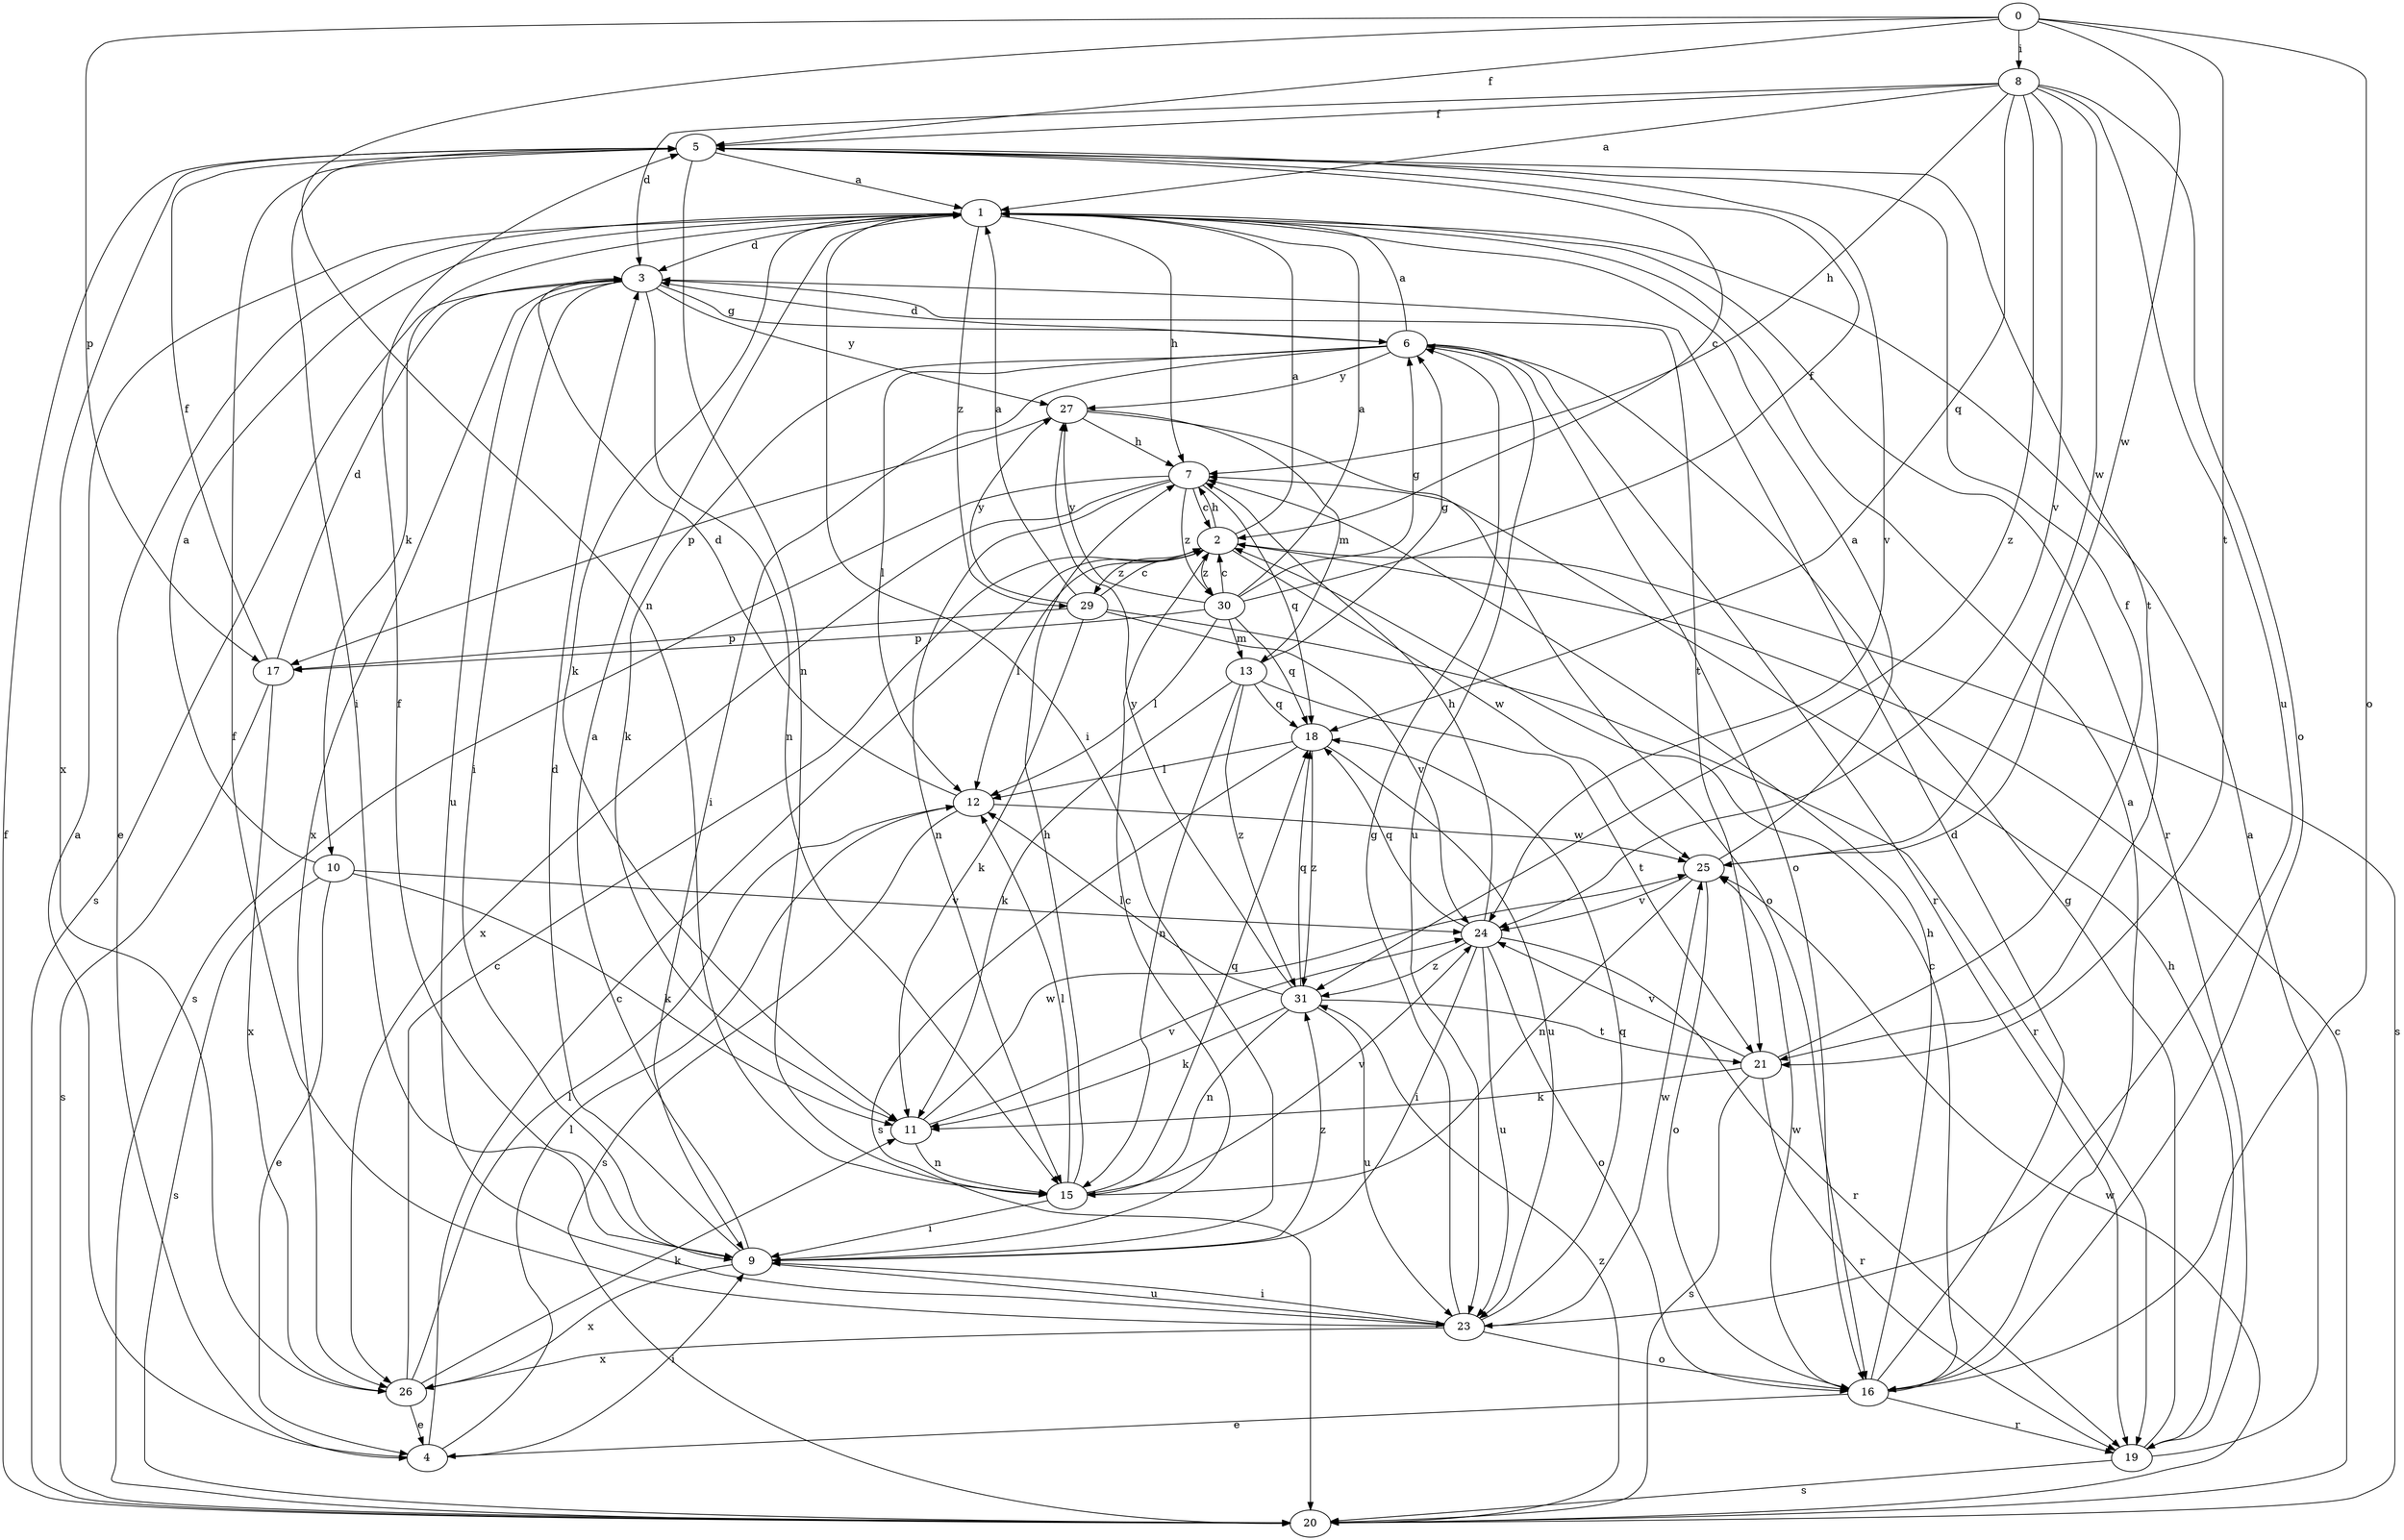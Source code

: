 strict digraph  {
0;
1;
2;
3;
4;
5;
6;
7;
8;
9;
10;
11;
12;
13;
15;
16;
17;
18;
19;
20;
21;
23;
24;
25;
26;
27;
29;
30;
31;
0 -> 5  [label=f];
0 -> 8  [label=i];
0 -> 15  [label=n];
0 -> 16  [label=o];
0 -> 17  [label=p];
0 -> 21  [label=t];
0 -> 25  [label=w];
1 -> 3  [label=d];
1 -> 4  [label=e];
1 -> 7  [label=h];
1 -> 9  [label=i];
1 -> 10  [label=k];
1 -> 11  [label=k];
1 -> 19  [label=r];
1 -> 29  [label=z];
2 -> 1  [label=a];
2 -> 7  [label=h];
2 -> 12  [label=l];
2 -> 20  [label=s];
2 -> 25  [label=w];
2 -> 29  [label=z];
2 -> 30  [label=z];
3 -> 6  [label=g];
3 -> 9  [label=i];
3 -> 15  [label=n];
3 -> 20  [label=s];
3 -> 21  [label=t];
3 -> 23  [label=u];
3 -> 26  [label=x];
3 -> 27  [label=y];
4 -> 1  [label=a];
4 -> 2  [label=c];
4 -> 9  [label=i];
4 -> 12  [label=l];
5 -> 1  [label=a];
5 -> 2  [label=c];
5 -> 9  [label=i];
5 -> 15  [label=n];
5 -> 21  [label=t];
5 -> 24  [label=v];
5 -> 26  [label=x];
6 -> 1  [label=a];
6 -> 3  [label=d];
6 -> 9  [label=i];
6 -> 11  [label=k];
6 -> 12  [label=l];
6 -> 16  [label=o];
6 -> 19  [label=r];
6 -> 23  [label=u];
6 -> 27  [label=y];
7 -> 2  [label=c];
7 -> 15  [label=n];
7 -> 18  [label=q];
7 -> 20  [label=s];
7 -> 26  [label=x];
7 -> 30  [label=z];
8 -> 1  [label=a];
8 -> 3  [label=d];
8 -> 5  [label=f];
8 -> 7  [label=h];
8 -> 16  [label=o];
8 -> 18  [label=q];
8 -> 23  [label=u];
8 -> 24  [label=v];
8 -> 25  [label=w];
8 -> 31  [label=z];
9 -> 1  [label=a];
9 -> 2  [label=c];
9 -> 3  [label=d];
9 -> 5  [label=f];
9 -> 23  [label=u];
9 -> 26  [label=x];
9 -> 31  [label=z];
10 -> 1  [label=a];
10 -> 4  [label=e];
10 -> 11  [label=k];
10 -> 20  [label=s];
10 -> 24  [label=v];
11 -> 15  [label=n];
11 -> 24  [label=v];
11 -> 25  [label=w];
12 -> 3  [label=d];
12 -> 20  [label=s];
12 -> 25  [label=w];
13 -> 6  [label=g];
13 -> 11  [label=k];
13 -> 15  [label=n];
13 -> 18  [label=q];
13 -> 21  [label=t];
13 -> 31  [label=z];
15 -> 7  [label=h];
15 -> 9  [label=i];
15 -> 12  [label=l];
15 -> 18  [label=q];
15 -> 24  [label=v];
16 -> 1  [label=a];
16 -> 2  [label=c];
16 -> 3  [label=d];
16 -> 4  [label=e];
16 -> 7  [label=h];
16 -> 19  [label=r];
16 -> 25  [label=w];
17 -> 3  [label=d];
17 -> 5  [label=f];
17 -> 20  [label=s];
17 -> 26  [label=x];
18 -> 12  [label=l];
18 -> 20  [label=s];
18 -> 23  [label=u];
18 -> 31  [label=z];
19 -> 1  [label=a];
19 -> 6  [label=g];
19 -> 7  [label=h];
19 -> 20  [label=s];
20 -> 2  [label=c];
20 -> 5  [label=f];
20 -> 25  [label=w];
20 -> 31  [label=z];
21 -> 5  [label=f];
21 -> 11  [label=k];
21 -> 19  [label=r];
21 -> 20  [label=s];
21 -> 24  [label=v];
23 -> 5  [label=f];
23 -> 6  [label=g];
23 -> 9  [label=i];
23 -> 16  [label=o];
23 -> 18  [label=q];
23 -> 25  [label=w];
23 -> 26  [label=x];
24 -> 7  [label=h];
24 -> 9  [label=i];
24 -> 16  [label=o];
24 -> 18  [label=q];
24 -> 19  [label=r];
24 -> 23  [label=u];
24 -> 31  [label=z];
25 -> 1  [label=a];
25 -> 15  [label=n];
25 -> 16  [label=o];
25 -> 24  [label=v];
26 -> 2  [label=c];
26 -> 4  [label=e];
26 -> 11  [label=k];
26 -> 12  [label=l];
27 -> 7  [label=h];
27 -> 13  [label=m];
27 -> 16  [label=o];
27 -> 17  [label=p];
29 -> 1  [label=a];
29 -> 2  [label=c];
29 -> 11  [label=k];
29 -> 17  [label=p];
29 -> 19  [label=r];
29 -> 24  [label=v];
29 -> 27  [label=y];
30 -> 1  [label=a];
30 -> 2  [label=c];
30 -> 5  [label=f];
30 -> 6  [label=g];
30 -> 12  [label=l];
30 -> 13  [label=m];
30 -> 17  [label=p];
30 -> 18  [label=q];
30 -> 27  [label=y];
31 -> 11  [label=k];
31 -> 12  [label=l];
31 -> 15  [label=n];
31 -> 18  [label=q];
31 -> 21  [label=t];
31 -> 23  [label=u];
31 -> 27  [label=y];
}
